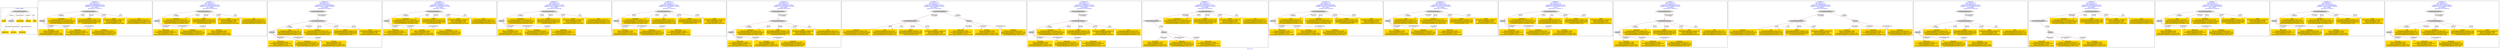 digraph n0 {
fontcolor="blue"
remincross="true"
label="s01-cb.csv"
subgraph cluster_0 {
label="1-correct model"
n2[style="filled",color="white",fillcolor="lightgray",label="CulturalHeritageObject1"];
n3[shape="plaintext",style="filled",fillcolor="gold",label="Dated"];
n4[style="filled",color="white",fillcolor="lightgray",label="Person1"];
n5[shape="plaintext",style="filled",fillcolor="gold",label="Dimensions"];
n6[shape="plaintext",style="filled",fillcolor="gold",label="Medium"];
n7[shape="plaintext",style="filled",fillcolor="gold",label="Title"];
n8[shape="plaintext",style="filled",fillcolor="gold",label="Begin Date"];
n9[shape="plaintext",style="filled",fillcolor="gold",label="End Date"];
n10[shape="plaintext",style="filled",fillcolor="gold",label="Attribution"];
}
subgraph cluster_1 {
label="candidate 0\nlink coherence:1.0\nnode coherence:1.0\nconfidence:0.49804299292310505\nmapping score:0.6183952833553207\ncost:7.99979\n-precision:0.75-recall:0.75"
n12[style="filled",color="white",fillcolor="lightgray",label="CulturalHeritageObject1"];
n13[style="filled",color="white",fillcolor="lightgray",label="Person1"];
n14[shape="plaintext",style="filled",fillcolor="gold",label="End Date\n[Person,dateOfDeath,0.363]\n[Person,dateOfBirth,0.339]\n[CulturalHeritageObject,created,0.266]\n[CulturalHeritageObject,provenance,0.032]"];
n15[shape="plaintext",style="filled",fillcolor="gold",label="Begin Date\n[Person,dateOfDeath,0.369]\n[CulturalHeritageObject,created,0.332]\n[Person,dateOfBirth,0.261]\n[CulturalHeritageObject,provenance,0.038]"];
n16[shape="plaintext",style="filled",fillcolor="gold",label="Dimensions\n[CulturalHeritageObject,extent,0.794]\n[CulturalHeritageObject,accessionNumber,0.084]\n[CulturalHeritageObject,provenance,0.062]\n[CulturalHeritageObject,description,0.061]"];
n17[shape="plaintext",style="filled",fillcolor="gold",label="Medium\n[CulturalHeritageObject,medium,0.797]\n[CulturalHeritageObject,description,0.08]\n[Person,biographicalInformation,0.064]\n[Concept,prefLabel,0.059]"];
n18[shape="plaintext",style="filled",fillcolor="gold",label="Attribution\n[Person,nameOfThePerson,0.453]\n[CulturalHeritageObject,description,0.207]\n[CulturalHeritageObject,provenance,0.192]\n[CulturalHeritageObject,title,0.148]"];
n19[shape="plaintext",style="filled",fillcolor="gold",label="Dated\n[CulturalHeritageObject,created,0.41]\n[Person,dateOfDeath,0.306]\n[Person,dateOfBirth,0.228]\n[CulturalHeritageObject,title,0.056]"];
n20[shape="plaintext",style="filled",fillcolor="gold",label="Title\n[CulturalHeritageObject,title,0.325]\n[CulturalHeritageObject,description,0.323]\n[Person,biographicalInformation,0.224]\n[CulturalHeritageObject,provenance,0.129]"];
}
subgraph cluster_2 {
label="candidate 1\nlink coherence:1.0\nnode coherence:1.0\nconfidence:0.49804299292310505\nmapping score:0.6183952833553207\ncost:7.99999\n-precision:0.62-recall:0.62"
n22[style="filled",color="white",fillcolor="lightgray",label="CulturalHeritageObject1"];
n23[style="filled",color="white",fillcolor="lightgray",label="Person2"];
n24[shape="plaintext",style="filled",fillcolor="gold",label="Begin Date\n[Person,dateOfDeath,0.369]\n[CulturalHeritageObject,created,0.332]\n[Person,dateOfBirth,0.261]\n[CulturalHeritageObject,provenance,0.038]"];
n25[shape="plaintext",style="filled",fillcolor="gold",label="Attribution\n[Person,nameOfThePerson,0.453]\n[CulturalHeritageObject,description,0.207]\n[CulturalHeritageObject,provenance,0.192]\n[CulturalHeritageObject,title,0.148]"];
n26[shape="plaintext",style="filled",fillcolor="gold",label="Dimensions\n[CulturalHeritageObject,extent,0.794]\n[CulturalHeritageObject,accessionNumber,0.084]\n[CulturalHeritageObject,provenance,0.062]\n[CulturalHeritageObject,description,0.061]"];
n27[shape="plaintext",style="filled",fillcolor="gold",label="End Date\n[Person,dateOfDeath,0.363]\n[Person,dateOfBirth,0.339]\n[CulturalHeritageObject,created,0.266]\n[CulturalHeritageObject,provenance,0.032]"];
n28[shape="plaintext",style="filled",fillcolor="gold",label="Medium\n[CulturalHeritageObject,medium,0.797]\n[CulturalHeritageObject,description,0.08]\n[Person,biographicalInformation,0.064]\n[Concept,prefLabel,0.059]"];
n29[shape="plaintext",style="filled",fillcolor="gold",label="Dated\n[CulturalHeritageObject,created,0.41]\n[Person,dateOfDeath,0.306]\n[Person,dateOfBirth,0.228]\n[CulturalHeritageObject,title,0.056]"];
n30[shape="plaintext",style="filled",fillcolor="gold",label="Title\n[CulturalHeritageObject,title,0.325]\n[CulturalHeritageObject,description,0.323]\n[Person,biographicalInformation,0.224]\n[CulturalHeritageObject,provenance,0.129]"];
}
subgraph cluster_3 {
label="candidate 10\nlink coherence:1.0\nnode coherence:1.0\nconfidence:0.4977479549559924\nmapping score:0.6182969373662832\ncost:8.99981\n-precision:0.44-recall:0.5"
n32[style="filled",color="white",fillcolor="lightgray",label="CulturalHeritageObject1"];
n33[style="filled",color="white",fillcolor="lightgray",label="Person2"];
n34[style="filled",color="white",fillcolor="lightgray",label="EuropeanaAggregation1"];
n35[shape="plaintext",style="filled",fillcolor="gold",label="Title\n[CulturalHeritageObject,title,0.325]\n[CulturalHeritageObject,description,0.323]\n[Person,biographicalInformation,0.224]\n[CulturalHeritageObject,provenance,0.129]"];
n36[shape="plaintext",style="filled",fillcolor="gold",label="Begin Date\n[Person,dateOfDeath,0.369]\n[CulturalHeritageObject,created,0.332]\n[Person,dateOfBirth,0.261]\n[CulturalHeritageObject,provenance,0.038]"];
n37[shape="plaintext",style="filled",fillcolor="gold",label="Attribution\n[Person,nameOfThePerson,0.453]\n[CulturalHeritageObject,description,0.207]\n[CulturalHeritageObject,provenance,0.192]\n[CulturalHeritageObject,title,0.148]"];
n38[shape="plaintext",style="filled",fillcolor="gold",label="Dimensions\n[CulturalHeritageObject,extent,0.794]\n[CulturalHeritageObject,accessionNumber,0.084]\n[CulturalHeritageObject,provenance,0.062]\n[CulturalHeritageObject,description,0.061]"];
n39[shape="plaintext",style="filled",fillcolor="gold",label="End Date\n[Person,dateOfDeath,0.363]\n[Person,dateOfBirth,0.339]\n[CulturalHeritageObject,created,0.266]\n[CulturalHeritageObject,provenance,0.032]"];
n40[shape="plaintext",style="filled",fillcolor="gold",label="Medium\n[CulturalHeritageObject,medium,0.797]\n[CulturalHeritageObject,description,0.08]\n[Person,biographicalInformation,0.064]\n[Concept,prefLabel,0.059]"];
n41[shape="plaintext",style="filled",fillcolor="gold",label="Dated\n[CulturalHeritageObject,created,0.41]\n[Person,dateOfDeath,0.306]\n[Person,dateOfBirth,0.228]\n[CulturalHeritageObject,title,0.056]"];
}
subgraph cluster_4 {
label="candidate 11\nlink coherence:1.0\nnode coherence:1.0\nconfidence:0.4859654671115626\nmapping score:0.6143694414181399\ncost:7.99979\n-precision:1.0-recall:1.0"
n43[style="filled",color="white",fillcolor="lightgray",label="CulturalHeritageObject1"];
n44[style="filled",color="white",fillcolor="lightgray",label="Person1"];
n45[shape="plaintext",style="filled",fillcolor="gold",label="Begin Date\n[Person,dateOfDeath,0.369]\n[CulturalHeritageObject,created,0.332]\n[Person,dateOfBirth,0.261]\n[CulturalHeritageObject,provenance,0.038]"];
n46[shape="plaintext",style="filled",fillcolor="gold",label="End Date\n[Person,dateOfDeath,0.363]\n[Person,dateOfBirth,0.339]\n[CulturalHeritageObject,created,0.266]\n[CulturalHeritageObject,provenance,0.032]"];
n47[shape="plaintext",style="filled",fillcolor="gold",label="Dimensions\n[CulturalHeritageObject,extent,0.794]\n[CulturalHeritageObject,accessionNumber,0.084]\n[CulturalHeritageObject,provenance,0.062]\n[CulturalHeritageObject,description,0.061]"];
n48[shape="plaintext",style="filled",fillcolor="gold",label="Medium\n[CulturalHeritageObject,medium,0.797]\n[CulturalHeritageObject,description,0.08]\n[Person,biographicalInformation,0.064]\n[Concept,prefLabel,0.059]"];
n49[shape="plaintext",style="filled",fillcolor="gold",label="Attribution\n[Person,nameOfThePerson,0.453]\n[CulturalHeritageObject,description,0.207]\n[CulturalHeritageObject,provenance,0.192]\n[CulturalHeritageObject,title,0.148]"];
n50[shape="plaintext",style="filled",fillcolor="gold",label="Dated\n[CulturalHeritageObject,created,0.41]\n[Person,dateOfDeath,0.306]\n[Person,dateOfBirth,0.228]\n[CulturalHeritageObject,title,0.056]"];
n51[shape="plaintext",style="filled",fillcolor="gold",label="Title\n[CulturalHeritageObject,title,0.325]\n[CulturalHeritageObject,description,0.323]\n[Person,biographicalInformation,0.224]\n[CulturalHeritageObject,provenance,0.129]"];
}
subgraph cluster_5 {
label="candidate 12\nlink coherence:1.0\nnode coherence:1.0\nconfidence:0.4859654671115626\nmapping score:0.6143694414181399\ncost:7.99999\n-precision:0.88-recall:0.88"
n53[style="filled",color="white",fillcolor="lightgray",label="CulturalHeritageObject1"];
n54[style="filled",color="white",fillcolor="lightgray",label="Person2"];
n55[shape="plaintext",style="filled",fillcolor="gold",label="End Date\n[Person,dateOfDeath,0.363]\n[Person,dateOfBirth,0.339]\n[CulturalHeritageObject,created,0.266]\n[CulturalHeritageObject,provenance,0.032]"];
n56[shape="plaintext",style="filled",fillcolor="gold",label="Attribution\n[Person,nameOfThePerson,0.453]\n[CulturalHeritageObject,description,0.207]\n[CulturalHeritageObject,provenance,0.192]\n[CulturalHeritageObject,title,0.148]"];
n57[shape="plaintext",style="filled",fillcolor="gold",label="Begin Date\n[Person,dateOfDeath,0.369]\n[CulturalHeritageObject,created,0.332]\n[Person,dateOfBirth,0.261]\n[CulturalHeritageObject,provenance,0.038]"];
n58[shape="plaintext",style="filled",fillcolor="gold",label="Dimensions\n[CulturalHeritageObject,extent,0.794]\n[CulturalHeritageObject,accessionNumber,0.084]\n[CulturalHeritageObject,provenance,0.062]\n[CulturalHeritageObject,description,0.061]"];
n59[shape="plaintext",style="filled",fillcolor="gold",label="Medium\n[CulturalHeritageObject,medium,0.797]\n[CulturalHeritageObject,description,0.08]\n[Person,biographicalInformation,0.064]\n[Concept,prefLabel,0.059]"];
n60[shape="plaintext",style="filled",fillcolor="gold",label="Dated\n[CulturalHeritageObject,created,0.41]\n[Person,dateOfDeath,0.306]\n[Person,dateOfBirth,0.228]\n[CulturalHeritageObject,title,0.056]"];
n61[shape="plaintext",style="filled",fillcolor="gold",label="Title\n[CulturalHeritageObject,title,0.325]\n[CulturalHeritageObject,description,0.323]\n[Person,biographicalInformation,0.224]\n[CulturalHeritageObject,provenance,0.129]"];
}
subgraph cluster_6 {
label="candidate 13\nlink coherence:1.0\nnode coherence:1.0\nconfidence:0.4859654671115626\nmapping score:0.6143694414181399\ncost:8.0\n-precision:1.0-recall:1.0"
n63[style="filled",color="white",fillcolor="lightgray",label="CulturalHeritageObject2"];
n64[style="filled",color="white",fillcolor="lightgray",label="Person2"];
n65[shape="plaintext",style="filled",fillcolor="gold",label="End Date\n[Person,dateOfDeath,0.363]\n[Person,dateOfBirth,0.339]\n[CulturalHeritageObject,created,0.266]\n[CulturalHeritageObject,provenance,0.032]"];
n66[shape="plaintext",style="filled",fillcolor="gold",label="Attribution\n[Person,nameOfThePerson,0.453]\n[CulturalHeritageObject,description,0.207]\n[CulturalHeritageObject,provenance,0.192]\n[CulturalHeritageObject,title,0.148]"];
n67[shape="plaintext",style="filled",fillcolor="gold",label="Dimensions\n[CulturalHeritageObject,extent,0.794]\n[CulturalHeritageObject,accessionNumber,0.084]\n[CulturalHeritageObject,provenance,0.062]\n[CulturalHeritageObject,description,0.061]"];
n68[shape="plaintext",style="filled",fillcolor="gold",label="Title\n[CulturalHeritageObject,title,0.325]\n[CulturalHeritageObject,description,0.323]\n[Person,biographicalInformation,0.224]\n[CulturalHeritageObject,provenance,0.129]"];
n69[shape="plaintext",style="filled",fillcolor="gold",label="Medium\n[CulturalHeritageObject,medium,0.797]\n[CulturalHeritageObject,description,0.08]\n[Person,biographicalInformation,0.064]\n[Concept,prefLabel,0.059]"];
n70[shape="plaintext",style="filled",fillcolor="gold",label="Begin Date\n[Person,dateOfDeath,0.369]\n[CulturalHeritageObject,created,0.332]\n[Person,dateOfBirth,0.261]\n[CulturalHeritageObject,provenance,0.038]"];
n71[shape="plaintext",style="filled",fillcolor="gold",label="Dated\n[CulturalHeritageObject,created,0.41]\n[Person,dateOfDeath,0.306]\n[Person,dateOfBirth,0.228]\n[CulturalHeritageObject,title,0.056]"];
}
subgraph cluster_7 {
label="candidate 14\nlink coherence:1.0\nnode coherence:1.0\nconfidence:0.4859654671115626\nmapping score:0.6143694414181399\ncost:8.99961\n-precision:0.89-recall:1.0"
n73[style="filled",color="white",fillcolor="lightgray",label="CulturalHeritageObject1"];
n74[style="filled",color="white",fillcolor="lightgray",label="Person1"];
n75[style="filled",color="white",fillcolor="lightgray",label="EuropeanaAggregation1"];
n76[shape="plaintext",style="filled",fillcolor="gold",label="Begin Date\n[Person,dateOfDeath,0.369]\n[CulturalHeritageObject,created,0.332]\n[Person,dateOfBirth,0.261]\n[CulturalHeritageObject,provenance,0.038]"];
n77[shape="plaintext",style="filled",fillcolor="gold",label="End Date\n[Person,dateOfDeath,0.363]\n[Person,dateOfBirth,0.339]\n[CulturalHeritageObject,created,0.266]\n[CulturalHeritageObject,provenance,0.032]"];
n78[shape="plaintext",style="filled",fillcolor="gold",label="Dimensions\n[CulturalHeritageObject,extent,0.794]\n[CulturalHeritageObject,accessionNumber,0.084]\n[CulturalHeritageObject,provenance,0.062]\n[CulturalHeritageObject,description,0.061]"];
n79[shape="plaintext",style="filled",fillcolor="gold",label="Medium\n[CulturalHeritageObject,medium,0.797]\n[CulturalHeritageObject,description,0.08]\n[Person,biographicalInformation,0.064]\n[Concept,prefLabel,0.059]"];
n80[shape="plaintext",style="filled",fillcolor="gold",label="Attribution\n[Person,nameOfThePerson,0.453]\n[CulturalHeritageObject,description,0.207]\n[CulturalHeritageObject,provenance,0.192]\n[CulturalHeritageObject,title,0.148]"];
n81[shape="plaintext",style="filled",fillcolor="gold",label="Dated\n[CulturalHeritageObject,created,0.41]\n[Person,dateOfDeath,0.306]\n[Person,dateOfBirth,0.228]\n[CulturalHeritageObject,title,0.056]"];
n82[shape="plaintext",style="filled",fillcolor="gold",label="Title\n[CulturalHeritageObject,title,0.325]\n[CulturalHeritageObject,description,0.323]\n[Person,biographicalInformation,0.224]\n[CulturalHeritageObject,provenance,0.129]"];
}
subgraph cluster_8 {
label="candidate 15\nlink coherence:1.0\nnode coherence:1.0\nconfidence:0.4859654671115626\nmapping score:0.6143694414181399\ncost:8.99976\n-precision:0.78-recall:0.88"
n84[style="filled",color="white",fillcolor="lightgray",label="CulturalHeritageObject1"];
n85[style="filled",color="white",fillcolor="lightgray",label="CulturalHeritageObject2"];
n86[style="filled",color="white",fillcolor="lightgray",label="Person1"];
n87[shape="plaintext",style="filled",fillcolor="gold",label="Begin Date\n[Person,dateOfDeath,0.369]\n[CulturalHeritageObject,created,0.332]\n[Person,dateOfBirth,0.261]\n[CulturalHeritageObject,provenance,0.038]"];
n88[shape="plaintext",style="filled",fillcolor="gold",label="Dimensions\n[CulturalHeritageObject,extent,0.794]\n[CulturalHeritageObject,accessionNumber,0.084]\n[CulturalHeritageObject,provenance,0.062]\n[CulturalHeritageObject,description,0.061]"];
n89[shape="plaintext",style="filled",fillcolor="gold",label="Title\n[CulturalHeritageObject,title,0.325]\n[CulturalHeritageObject,description,0.323]\n[Person,biographicalInformation,0.224]\n[CulturalHeritageObject,provenance,0.129]"];
n90[shape="plaintext",style="filled",fillcolor="gold",label="End Date\n[Person,dateOfDeath,0.363]\n[Person,dateOfBirth,0.339]\n[CulturalHeritageObject,created,0.266]\n[CulturalHeritageObject,provenance,0.032]"];
n91[shape="plaintext",style="filled",fillcolor="gold",label="Medium\n[CulturalHeritageObject,medium,0.797]\n[CulturalHeritageObject,description,0.08]\n[Person,biographicalInformation,0.064]\n[Concept,prefLabel,0.059]"];
n92[shape="plaintext",style="filled",fillcolor="gold",label="Attribution\n[Person,nameOfThePerson,0.453]\n[CulturalHeritageObject,description,0.207]\n[CulturalHeritageObject,provenance,0.192]\n[CulturalHeritageObject,title,0.148]"];
n93[shape="plaintext",style="filled",fillcolor="gold",label="Dated\n[CulturalHeritageObject,created,0.41]\n[Person,dateOfDeath,0.306]\n[Person,dateOfBirth,0.228]\n[CulturalHeritageObject,title,0.056]"];
}
subgraph cluster_9 {
label="candidate 16\nlink coherence:1.0\nnode coherence:1.0\nconfidence:0.4859654671115626\nmapping score:0.6143694414181399\ncost:8.99981\n-precision:0.78-recall:0.88"
n95[style="filled",color="white",fillcolor="lightgray",label="CulturalHeritageObject1"];
n96[style="filled",color="white",fillcolor="lightgray",label="Person2"];
n97[style="filled",color="white",fillcolor="lightgray",label="EuropeanaAggregation1"];
n98[shape="plaintext",style="filled",fillcolor="gold",label="End Date\n[Person,dateOfDeath,0.363]\n[Person,dateOfBirth,0.339]\n[CulturalHeritageObject,created,0.266]\n[CulturalHeritageObject,provenance,0.032]"];
n99[shape="plaintext",style="filled",fillcolor="gold",label="Attribution\n[Person,nameOfThePerson,0.453]\n[CulturalHeritageObject,description,0.207]\n[CulturalHeritageObject,provenance,0.192]\n[CulturalHeritageObject,title,0.148]"];
n100[shape="plaintext",style="filled",fillcolor="gold",label="Begin Date\n[Person,dateOfDeath,0.369]\n[CulturalHeritageObject,created,0.332]\n[Person,dateOfBirth,0.261]\n[CulturalHeritageObject,provenance,0.038]"];
n101[shape="plaintext",style="filled",fillcolor="gold",label="Dimensions\n[CulturalHeritageObject,extent,0.794]\n[CulturalHeritageObject,accessionNumber,0.084]\n[CulturalHeritageObject,provenance,0.062]\n[CulturalHeritageObject,description,0.061]"];
n102[shape="plaintext",style="filled",fillcolor="gold",label="Medium\n[CulturalHeritageObject,medium,0.797]\n[CulturalHeritageObject,description,0.08]\n[Person,biographicalInformation,0.064]\n[Concept,prefLabel,0.059]"];
n103[shape="plaintext",style="filled",fillcolor="gold",label="Dated\n[CulturalHeritageObject,created,0.41]\n[Person,dateOfDeath,0.306]\n[Person,dateOfBirth,0.228]\n[CulturalHeritageObject,title,0.056]"];
n104[shape="plaintext",style="filled",fillcolor="gold",label="Title\n[CulturalHeritageObject,title,0.325]\n[CulturalHeritageObject,description,0.323]\n[Person,biographicalInformation,0.224]\n[CulturalHeritageObject,provenance,0.129]"];
}
subgraph cluster_10 {
label="candidate 17\nlink coherence:1.0\nnode coherence:1.0\nconfidence:0.4859654671115626\nmapping score:0.6143694414181399\ncost:8.99997\n-precision:0.78-recall:0.88"
n106[style="filled",color="white",fillcolor="lightgray",label="CulturalHeritageObject1"];
n107[style="filled",color="white",fillcolor="lightgray",label="CulturalHeritageObject2"];
n108[style="filled",color="white",fillcolor="lightgray",label="Person2"];
n109[shape="plaintext",style="filled",fillcolor="gold",label="End Date\n[Person,dateOfDeath,0.363]\n[Person,dateOfBirth,0.339]\n[CulturalHeritageObject,created,0.266]\n[CulturalHeritageObject,provenance,0.032]"];
n110[shape="plaintext",style="filled",fillcolor="gold",label="Attribution\n[Person,nameOfThePerson,0.453]\n[CulturalHeritageObject,description,0.207]\n[CulturalHeritageObject,provenance,0.192]\n[CulturalHeritageObject,title,0.148]"];
n111[shape="plaintext",style="filled",fillcolor="gold",label="Begin Date\n[Person,dateOfDeath,0.369]\n[CulturalHeritageObject,created,0.332]\n[Person,dateOfBirth,0.261]\n[CulturalHeritageObject,provenance,0.038]"];
n112[shape="plaintext",style="filled",fillcolor="gold",label="Dimensions\n[CulturalHeritageObject,extent,0.794]\n[CulturalHeritageObject,accessionNumber,0.084]\n[CulturalHeritageObject,provenance,0.062]\n[CulturalHeritageObject,description,0.061]"];
n113[shape="plaintext",style="filled",fillcolor="gold",label="Medium\n[CulturalHeritageObject,medium,0.797]\n[CulturalHeritageObject,description,0.08]\n[Person,biographicalInformation,0.064]\n[Concept,prefLabel,0.059]"];
n114[shape="plaintext",style="filled",fillcolor="gold",label="Dated\n[CulturalHeritageObject,created,0.41]\n[Person,dateOfDeath,0.306]\n[Person,dateOfBirth,0.228]\n[CulturalHeritageObject,title,0.056]"];
n115[shape="plaintext",style="filled",fillcolor="gold",label="Title\n[CulturalHeritageObject,title,0.325]\n[CulturalHeritageObject,description,0.323]\n[Person,biographicalInformation,0.224]\n[CulturalHeritageObject,provenance,0.129]"];
}
subgraph cluster_11 {
label="candidate 18\nlink coherence:1.0\nnode coherence:1.0\nconfidence:0.4856704291444499\nmapping score:0.6142710954291024\ncost:7.99979\n-precision:0.88-recall:0.88"
n117[style="filled",color="white",fillcolor="lightgray",label="CulturalHeritageObject1"];
n118[style="filled",color="white",fillcolor="lightgray",label="Person1"];
n119[shape="plaintext",style="filled",fillcolor="gold",label="Title\n[CulturalHeritageObject,title,0.325]\n[CulturalHeritageObject,description,0.323]\n[Person,biographicalInformation,0.224]\n[CulturalHeritageObject,provenance,0.129]"];
n120[shape="plaintext",style="filled",fillcolor="gold",label="Begin Date\n[Person,dateOfDeath,0.369]\n[CulturalHeritageObject,created,0.332]\n[Person,dateOfBirth,0.261]\n[CulturalHeritageObject,provenance,0.038]"];
n121[shape="plaintext",style="filled",fillcolor="gold",label="End Date\n[Person,dateOfDeath,0.363]\n[Person,dateOfBirth,0.339]\n[CulturalHeritageObject,created,0.266]\n[CulturalHeritageObject,provenance,0.032]"];
n122[shape="plaintext",style="filled",fillcolor="gold",label="Dimensions\n[CulturalHeritageObject,extent,0.794]\n[CulturalHeritageObject,accessionNumber,0.084]\n[CulturalHeritageObject,provenance,0.062]\n[CulturalHeritageObject,description,0.061]"];
n123[shape="plaintext",style="filled",fillcolor="gold",label="Medium\n[CulturalHeritageObject,medium,0.797]\n[CulturalHeritageObject,description,0.08]\n[Person,biographicalInformation,0.064]\n[Concept,prefLabel,0.059]"];
n124[shape="plaintext",style="filled",fillcolor="gold",label="Attribution\n[Person,nameOfThePerson,0.453]\n[CulturalHeritageObject,description,0.207]\n[CulturalHeritageObject,provenance,0.192]\n[CulturalHeritageObject,title,0.148]"];
n125[shape="plaintext",style="filled",fillcolor="gold",label="Dated\n[CulturalHeritageObject,created,0.41]\n[Person,dateOfDeath,0.306]\n[Person,dateOfBirth,0.228]\n[CulturalHeritageObject,title,0.056]"];
}
subgraph cluster_12 {
label="candidate 19\nlink coherence:1.0\nnode coherence:1.0\nconfidence:0.4856704291444499\nmapping score:0.6142710954291024\ncost:7.99999\n-precision:0.75-recall:0.75"
n127[style="filled",color="white",fillcolor="lightgray",label="CulturalHeritageObject1"];
n128[style="filled",color="white",fillcolor="lightgray",label="Person2"];
n129[shape="plaintext",style="filled",fillcolor="gold",label="Title\n[CulturalHeritageObject,title,0.325]\n[CulturalHeritageObject,description,0.323]\n[Person,biographicalInformation,0.224]\n[CulturalHeritageObject,provenance,0.129]"];
n130[shape="plaintext",style="filled",fillcolor="gold",label="End Date\n[Person,dateOfDeath,0.363]\n[Person,dateOfBirth,0.339]\n[CulturalHeritageObject,created,0.266]\n[CulturalHeritageObject,provenance,0.032]"];
n131[shape="plaintext",style="filled",fillcolor="gold",label="Attribution\n[Person,nameOfThePerson,0.453]\n[CulturalHeritageObject,description,0.207]\n[CulturalHeritageObject,provenance,0.192]\n[CulturalHeritageObject,title,0.148]"];
n132[shape="plaintext",style="filled",fillcolor="gold",label="Begin Date\n[Person,dateOfDeath,0.369]\n[CulturalHeritageObject,created,0.332]\n[Person,dateOfBirth,0.261]\n[CulturalHeritageObject,provenance,0.038]"];
n133[shape="plaintext",style="filled",fillcolor="gold",label="Dimensions\n[CulturalHeritageObject,extent,0.794]\n[CulturalHeritageObject,accessionNumber,0.084]\n[CulturalHeritageObject,provenance,0.062]\n[CulturalHeritageObject,description,0.061]"];
n134[shape="plaintext",style="filled",fillcolor="gold",label="Medium\n[CulturalHeritageObject,medium,0.797]\n[CulturalHeritageObject,description,0.08]\n[Person,biographicalInformation,0.064]\n[Concept,prefLabel,0.059]"];
n135[shape="plaintext",style="filled",fillcolor="gold",label="Dated\n[CulturalHeritageObject,created,0.41]\n[Person,dateOfDeath,0.306]\n[Person,dateOfBirth,0.228]\n[CulturalHeritageObject,title,0.056]"];
}
subgraph cluster_13 {
label="candidate 2\nlink coherence:1.0\nnode coherence:1.0\nconfidence:0.49804299292310505\nmapping score:0.6183952833553207\ncost:8.0\n-precision:0.75-recall:0.75"
n137[style="filled",color="white",fillcolor="lightgray",label="CulturalHeritageObject2"];
n138[style="filled",color="white",fillcolor="lightgray",label="Person2"];
n139[shape="plaintext",style="filled",fillcolor="gold",label="Begin Date\n[Person,dateOfDeath,0.369]\n[CulturalHeritageObject,created,0.332]\n[Person,dateOfBirth,0.261]\n[CulturalHeritageObject,provenance,0.038]"];
n140[shape="plaintext",style="filled",fillcolor="gold",label="Attribution\n[Person,nameOfThePerson,0.453]\n[CulturalHeritageObject,description,0.207]\n[CulturalHeritageObject,provenance,0.192]\n[CulturalHeritageObject,title,0.148]"];
n141[shape="plaintext",style="filled",fillcolor="gold",label="Dimensions\n[CulturalHeritageObject,extent,0.794]\n[CulturalHeritageObject,accessionNumber,0.084]\n[CulturalHeritageObject,provenance,0.062]\n[CulturalHeritageObject,description,0.061]"];
n142[shape="plaintext",style="filled",fillcolor="gold",label="Title\n[CulturalHeritageObject,title,0.325]\n[CulturalHeritageObject,description,0.323]\n[Person,biographicalInformation,0.224]\n[CulturalHeritageObject,provenance,0.129]"];
n143[shape="plaintext",style="filled",fillcolor="gold",label="Medium\n[CulturalHeritageObject,medium,0.797]\n[CulturalHeritageObject,description,0.08]\n[Person,biographicalInformation,0.064]\n[Concept,prefLabel,0.059]"];
n144[shape="plaintext",style="filled",fillcolor="gold",label="End Date\n[Person,dateOfDeath,0.363]\n[Person,dateOfBirth,0.339]\n[CulturalHeritageObject,created,0.266]\n[CulturalHeritageObject,provenance,0.032]"];
n145[shape="plaintext",style="filled",fillcolor="gold",label="Dated\n[CulturalHeritageObject,created,0.41]\n[Person,dateOfDeath,0.306]\n[Person,dateOfBirth,0.228]\n[CulturalHeritageObject,title,0.056]"];
}
subgraph cluster_14 {
label="candidate 3\nlink coherence:1.0\nnode coherence:1.0\nconfidence:0.49804299292310505\nmapping score:0.6183952833553207\ncost:8.99961\n-precision:0.67-recall:0.75"
n147[style="filled",color="white",fillcolor="lightgray",label="CulturalHeritageObject1"];
n148[style="filled",color="white",fillcolor="lightgray",label="Person1"];
n149[style="filled",color="white",fillcolor="lightgray",label="EuropeanaAggregation1"];
n150[shape="plaintext",style="filled",fillcolor="gold",label="End Date\n[Person,dateOfDeath,0.363]\n[Person,dateOfBirth,0.339]\n[CulturalHeritageObject,created,0.266]\n[CulturalHeritageObject,provenance,0.032]"];
n151[shape="plaintext",style="filled",fillcolor="gold",label="Begin Date\n[Person,dateOfDeath,0.369]\n[CulturalHeritageObject,created,0.332]\n[Person,dateOfBirth,0.261]\n[CulturalHeritageObject,provenance,0.038]"];
n152[shape="plaintext",style="filled",fillcolor="gold",label="Dimensions\n[CulturalHeritageObject,extent,0.794]\n[CulturalHeritageObject,accessionNumber,0.084]\n[CulturalHeritageObject,provenance,0.062]\n[CulturalHeritageObject,description,0.061]"];
n153[shape="plaintext",style="filled",fillcolor="gold",label="Medium\n[CulturalHeritageObject,medium,0.797]\n[CulturalHeritageObject,description,0.08]\n[Person,biographicalInformation,0.064]\n[Concept,prefLabel,0.059]"];
n154[shape="plaintext",style="filled",fillcolor="gold",label="Attribution\n[Person,nameOfThePerson,0.453]\n[CulturalHeritageObject,description,0.207]\n[CulturalHeritageObject,provenance,0.192]\n[CulturalHeritageObject,title,0.148]"];
n155[shape="plaintext",style="filled",fillcolor="gold",label="Dated\n[CulturalHeritageObject,created,0.41]\n[Person,dateOfDeath,0.306]\n[Person,dateOfBirth,0.228]\n[CulturalHeritageObject,title,0.056]"];
n156[shape="plaintext",style="filled",fillcolor="gold",label="Title\n[CulturalHeritageObject,title,0.325]\n[CulturalHeritageObject,description,0.323]\n[Person,biographicalInformation,0.224]\n[CulturalHeritageObject,provenance,0.129]"];
}
subgraph cluster_15 {
label="candidate 4\nlink coherence:1.0\nnode coherence:1.0\nconfidence:0.49804299292310505\nmapping score:0.6183952833553207\ncost:8.99976\n-precision:0.56-recall:0.62"
n158[style="filled",color="white",fillcolor="lightgray",label="CulturalHeritageObject1"];
n159[style="filled",color="white",fillcolor="lightgray",label="CulturalHeritageObject2"];
n160[style="filled",color="white",fillcolor="lightgray",label="Person1"];
n161[shape="plaintext",style="filled",fillcolor="gold",label="End Date\n[Person,dateOfDeath,0.363]\n[Person,dateOfBirth,0.339]\n[CulturalHeritageObject,created,0.266]\n[CulturalHeritageObject,provenance,0.032]"];
n162[shape="plaintext",style="filled",fillcolor="gold",label="Begin Date\n[Person,dateOfDeath,0.369]\n[CulturalHeritageObject,created,0.332]\n[Person,dateOfBirth,0.261]\n[CulturalHeritageObject,provenance,0.038]"];
n163[shape="plaintext",style="filled",fillcolor="gold",label="Dimensions\n[CulturalHeritageObject,extent,0.794]\n[CulturalHeritageObject,accessionNumber,0.084]\n[CulturalHeritageObject,provenance,0.062]\n[CulturalHeritageObject,description,0.061]"];
n164[shape="plaintext",style="filled",fillcolor="gold",label="Title\n[CulturalHeritageObject,title,0.325]\n[CulturalHeritageObject,description,0.323]\n[Person,biographicalInformation,0.224]\n[CulturalHeritageObject,provenance,0.129]"];
n165[shape="plaintext",style="filled",fillcolor="gold",label="Medium\n[CulturalHeritageObject,medium,0.797]\n[CulturalHeritageObject,description,0.08]\n[Person,biographicalInformation,0.064]\n[Concept,prefLabel,0.059]"];
n166[shape="plaintext",style="filled",fillcolor="gold",label="Attribution\n[Person,nameOfThePerson,0.453]\n[CulturalHeritageObject,description,0.207]\n[CulturalHeritageObject,provenance,0.192]\n[CulturalHeritageObject,title,0.148]"];
n167[shape="plaintext",style="filled",fillcolor="gold",label="Dated\n[CulturalHeritageObject,created,0.41]\n[Person,dateOfDeath,0.306]\n[Person,dateOfBirth,0.228]\n[CulturalHeritageObject,title,0.056]"];
}
subgraph cluster_16 {
label="candidate 5\nlink coherence:1.0\nnode coherence:1.0\nconfidence:0.49804299292310505\nmapping score:0.6183952833553207\ncost:8.99981\n-precision:0.56-recall:0.62"
n169[style="filled",color="white",fillcolor="lightgray",label="CulturalHeritageObject1"];
n170[style="filled",color="white",fillcolor="lightgray",label="Person2"];
n171[style="filled",color="white",fillcolor="lightgray",label="EuropeanaAggregation1"];
n172[shape="plaintext",style="filled",fillcolor="gold",label="Begin Date\n[Person,dateOfDeath,0.369]\n[CulturalHeritageObject,created,0.332]\n[Person,dateOfBirth,0.261]\n[CulturalHeritageObject,provenance,0.038]"];
n173[shape="plaintext",style="filled",fillcolor="gold",label="Attribution\n[Person,nameOfThePerson,0.453]\n[CulturalHeritageObject,description,0.207]\n[CulturalHeritageObject,provenance,0.192]\n[CulturalHeritageObject,title,0.148]"];
n174[shape="plaintext",style="filled",fillcolor="gold",label="Dimensions\n[CulturalHeritageObject,extent,0.794]\n[CulturalHeritageObject,accessionNumber,0.084]\n[CulturalHeritageObject,provenance,0.062]\n[CulturalHeritageObject,description,0.061]"];
n175[shape="plaintext",style="filled",fillcolor="gold",label="End Date\n[Person,dateOfDeath,0.363]\n[Person,dateOfBirth,0.339]\n[CulturalHeritageObject,created,0.266]\n[CulturalHeritageObject,provenance,0.032]"];
n176[shape="plaintext",style="filled",fillcolor="gold",label="Medium\n[CulturalHeritageObject,medium,0.797]\n[CulturalHeritageObject,description,0.08]\n[Person,biographicalInformation,0.064]\n[Concept,prefLabel,0.059]"];
n177[shape="plaintext",style="filled",fillcolor="gold",label="Dated\n[CulturalHeritageObject,created,0.41]\n[Person,dateOfDeath,0.306]\n[Person,dateOfBirth,0.228]\n[CulturalHeritageObject,title,0.056]"];
n178[shape="plaintext",style="filled",fillcolor="gold",label="Title\n[CulturalHeritageObject,title,0.325]\n[CulturalHeritageObject,description,0.323]\n[Person,biographicalInformation,0.224]\n[CulturalHeritageObject,provenance,0.129]"];
}
subgraph cluster_17 {
label="candidate 6\nlink coherence:1.0\nnode coherence:1.0\nconfidence:0.49804299292310505\nmapping score:0.6183952833553207\ncost:8.99997\n-precision:0.56-recall:0.62"
n180[style="filled",color="white",fillcolor="lightgray",label="CulturalHeritageObject1"];
n181[style="filled",color="white",fillcolor="lightgray",label="CulturalHeritageObject2"];
n182[style="filled",color="white",fillcolor="lightgray",label="Person2"];
n183[shape="plaintext",style="filled",fillcolor="gold",label="Begin Date\n[Person,dateOfDeath,0.369]\n[CulturalHeritageObject,created,0.332]\n[Person,dateOfBirth,0.261]\n[CulturalHeritageObject,provenance,0.038]"];
n184[shape="plaintext",style="filled",fillcolor="gold",label="Attribution\n[Person,nameOfThePerson,0.453]\n[CulturalHeritageObject,description,0.207]\n[CulturalHeritageObject,provenance,0.192]\n[CulturalHeritageObject,title,0.148]"];
n185[shape="plaintext",style="filled",fillcolor="gold",label="Dimensions\n[CulturalHeritageObject,extent,0.794]\n[CulturalHeritageObject,accessionNumber,0.084]\n[CulturalHeritageObject,provenance,0.062]\n[CulturalHeritageObject,description,0.061]"];
n186[shape="plaintext",style="filled",fillcolor="gold",label="End Date\n[Person,dateOfDeath,0.363]\n[Person,dateOfBirth,0.339]\n[CulturalHeritageObject,created,0.266]\n[CulturalHeritageObject,provenance,0.032]"];
n187[shape="plaintext",style="filled",fillcolor="gold",label="Medium\n[CulturalHeritageObject,medium,0.797]\n[CulturalHeritageObject,description,0.08]\n[Person,biographicalInformation,0.064]\n[Concept,prefLabel,0.059]"];
n188[shape="plaintext",style="filled",fillcolor="gold",label="Dated\n[CulturalHeritageObject,created,0.41]\n[Person,dateOfDeath,0.306]\n[Person,dateOfBirth,0.228]\n[CulturalHeritageObject,title,0.056]"];
n189[shape="plaintext",style="filled",fillcolor="gold",label="Title\n[CulturalHeritageObject,title,0.325]\n[CulturalHeritageObject,description,0.323]\n[Person,biographicalInformation,0.224]\n[CulturalHeritageObject,provenance,0.129]"];
}
subgraph cluster_18 {
label="candidate 7\nlink coherence:1.0\nnode coherence:1.0\nconfidence:0.4977479549559924\nmapping score:0.6182969373662832\ncost:7.99979\n-precision:0.62-recall:0.62"
n191[style="filled",color="white",fillcolor="lightgray",label="CulturalHeritageObject1"];
n192[style="filled",color="white",fillcolor="lightgray",label="Person1"];
n193[shape="plaintext",style="filled",fillcolor="gold",label="Title\n[CulturalHeritageObject,title,0.325]\n[CulturalHeritageObject,description,0.323]\n[Person,biographicalInformation,0.224]\n[CulturalHeritageObject,provenance,0.129]"];
n194[shape="plaintext",style="filled",fillcolor="gold",label="End Date\n[Person,dateOfDeath,0.363]\n[Person,dateOfBirth,0.339]\n[CulturalHeritageObject,created,0.266]\n[CulturalHeritageObject,provenance,0.032]"];
n195[shape="plaintext",style="filled",fillcolor="gold",label="Begin Date\n[Person,dateOfDeath,0.369]\n[CulturalHeritageObject,created,0.332]\n[Person,dateOfBirth,0.261]\n[CulturalHeritageObject,provenance,0.038]"];
n196[shape="plaintext",style="filled",fillcolor="gold",label="Dimensions\n[CulturalHeritageObject,extent,0.794]\n[CulturalHeritageObject,accessionNumber,0.084]\n[CulturalHeritageObject,provenance,0.062]\n[CulturalHeritageObject,description,0.061]"];
n197[shape="plaintext",style="filled",fillcolor="gold",label="Medium\n[CulturalHeritageObject,medium,0.797]\n[CulturalHeritageObject,description,0.08]\n[Person,biographicalInformation,0.064]\n[Concept,prefLabel,0.059]"];
n198[shape="plaintext",style="filled",fillcolor="gold",label="Attribution\n[Person,nameOfThePerson,0.453]\n[CulturalHeritageObject,description,0.207]\n[CulturalHeritageObject,provenance,0.192]\n[CulturalHeritageObject,title,0.148]"];
n199[shape="plaintext",style="filled",fillcolor="gold",label="Dated\n[CulturalHeritageObject,created,0.41]\n[Person,dateOfDeath,0.306]\n[Person,dateOfBirth,0.228]\n[CulturalHeritageObject,title,0.056]"];
}
subgraph cluster_19 {
label="candidate 8\nlink coherence:1.0\nnode coherence:1.0\nconfidence:0.4977479549559924\nmapping score:0.6182969373662832\ncost:7.99999\n-precision:0.5-recall:0.5"
n201[style="filled",color="white",fillcolor="lightgray",label="CulturalHeritageObject1"];
n202[style="filled",color="white",fillcolor="lightgray",label="Person2"];
n203[shape="plaintext",style="filled",fillcolor="gold",label="Title\n[CulturalHeritageObject,title,0.325]\n[CulturalHeritageObject,description,0.323]\n[Person,biographicalInformation,0.224]\n[CulturalHeritageObject,provenance,0.129]"];
n204[shape="plaintext",style="filled",fillcolor="gold",label="Begin Date\n[Person,dateOfDeath,0.369]\n[CulturalHeritageObject,created,0.332]\n[Person,dateOfBirth,0.261]\n[CulturalHeritageObject,provenance,0.038]"];
n205[shape="plaintext",style="filled",fillcolor="gold",label="Attribution\n[Person,nameOfThePerson,0.453]\n[CulturalHeritageObject,description,0.207]\n[CulturalHeritageObject,provenance,0.192]\n[CulturalHeritageObject,title,0.148]"];
n206[shape="plaintext",style="filled",fillcolor="gold",label="Dimensions\n[CulturalHeritageObject,extent,0.794]\n[CulturalHeritageObject,accessionNumber,0.084]\n[CulturalHeritageObject,provenance,0.062]\n[CulturalHeritageObject,description,0.061]"];
n207[shape="plaintext",style="filled",fillcolor="gold",label="End Date\n[Person,dateOfDeath,0.363]\n[Person,dateOfBirth,0.339]\n[CulturalHeritageObject,created,0.266]\n[CulturalHeritageObject,provenance,0.032]"];
n208[shape="plaintext",style="filled",fillcolor="gold",label="Medium\n[CulturalHeritageObject,medium,0.797]\n[CulturalHeritageObject,description,0.08]\n[Person,biographicalInformation,0.064]\n[Concept,prefLabel,0.059]"];
n209[shape="plaintext",style="filled",fillcolor="gold",label="Dated\n[CulturalHeritageObject,created,0.41]\n[Person,dateOfDeath,0.306]\n[Person,dateOfBirth,0.228]\n[CulturalHeritageObject,title,0.056]"];
}
subgraph cluster_20 {
label="candidate 9\nlink coherence:1.0\nnode coherence:1.0\nconfidence:0.4977479549559924\nmapping score:0.6182969373662832\ncost:8.99961\n-precision:0.56-recall:0.62"
n211[style="filled",color="white",fillcolor="lightgray",label="CulturalHeritageObject1"];
n212[style="filled",color="white",fillcolor="lightgray",label="Person1"];
n213[style="filled",color="white",fillcolor="lightgray",label="EuropeanaAggregation1"];
n214[shape="plaintext",style="filled",fillcolor="gold",label="Title\n[CulturalHeritageObject,title,0.325]\n[CulturalHeritageObject,description,0.323]\n[Person,biographicalInformation,0.224]\n[CulturalHeritageObject,provenance,0.129]"];
n215[shape="plaintext",style="filled",fillcolor="gold",label="End Date\n[Person,dateOfDeath,0.363]\n[Person,dateOfBirth,0.339]\n[CulturalHeritageObject,created,0.266]\n[CulturalHeritageObject,provenance,0.032]"];
n216[shape="plaintext",style="filled",fillcolor="gold",label="Begin Date\n[Person,dateOfDeath,0.369]\n[CulturalHeritageObject,created,0.332]\n[Person,dateOfBirth,0.261]\n[CulturalHeritageObject,provenance,0.038]"];
n217[shape="plaintext",style="filled",fillcolor="gold",label="Dimensions\n[CulturalHeritageObject,extent,0.794]\n[CulturalHeritageObject,accessionNumber,0.084]\n[CulturalHeritageObject,provenance,0.062]\n[CulturalHeritageObject,description,0.061]"];
n218[shape="plaintext",style="filled",fillcolor="gold",label="Medium\n[CulturalHeritageObject,medium,0.797]\n[CulturalHeritageObject,description,0.08]\n[Person,biographicalInformation,0.064]\n[Concept,prefLabel,0.059]"];
n219[shape="plaintext",style="filled",fillcolor="gold",label="Attribution\n[Person,nameOfThePerson,0.453]\n[CulturalHeritageObject,description,0.207]\n[CulturalHeritageObject,provenance,0.192]\n[CulturalHeritageObject,title,0.148]"];
n220[shape="plaintext",style="filled",fillcolor="gold",label="Dated\n[CulturalHeritageObject,created,0.41]\n[Person,dateOfDeath,0.306]\n[Person,dateOfBirth,0.228]\n[CulturalHeritageObject,title,0.056]"];
}
n2 -> n3[color="brown",fontcolor="black",label="created"]
n2 -> n4[color="brown",fontcolor="black",label="creator"]
n2 -> n5[color="brown",fontcolor="black",label="extent"]
n2 -> n6[color="brown",fontcolor="black",label="medium"]
n2 -> n7[color="brown",fontcolor="black",label="title"]
n4 -> n8[color="brown",fontcolor="black",label="dateOfBirth"]
n4 -> n9[color="brown",fontcolor="black",label="dateOfDeath"]
n4 -> n10[color="brown",fontcolor="black",label="nameOfThePerson"]
n12 -> n13[color="brown",fontcolor="black",label="creator\nw=0.99979"]
n13 -> n14[color="brown",fontcolor="black",label="dateOfBirth\nw=1.0"]
n13 -> n15[color="brown",fontcolor="black",label="dateOfDeath\nw=1.0"]
n12 -> n16[color="brown",fontcolor="black",label="extent\nw=1.0"]
n12 -> n17[color="brown",fontcolor="black",label="medium\nw=1.0"]
n13 -> n18[color="brown",fontcolor="black",label="nameOfThePerson\nw=1.0"]
n12 -> n19[color="brown",fontcolor="black",label="created\nw=1.0"]
n12 -> n20[color="brown",fontcolor="black",label="title\nw=1.0"]
n22 -> n23[color="brown",fontcolor="black",label="sitter\nw=0.99999"]
n23 -> n24[color="brown",fontcolor="black",label="dateOfDeath\nw=1.0"]
n23 -> n25[color="brown",fontcolor="black",label="nameOfThePerson\nw=1.0"]
n22 -> n26[color="brown",fontcolor="black",label="extent\nw=1.0"]
n23 -> n27[color="brown",fontcolor="black",label="dateOfBirth\nw=1.0"]
n22 -> n28[color="brown",fontcolor="black",label="medium\nw=1.0"]
n22 -> n29[color="brown",fontcolor="black",label="created\nw=1.0"]
n22 -> n30[color="brown",fontcolor="black",label="title\nw=1.0"]
n32 -> n33[color="brown",fontcolor="black",label="sitter\nw=0.99999"]
n34 -> n32[color="brown",fontcolor="black",label="aggregatedCHO\nw=0.99982"]
n32 -> n35[color="brown",fontcolor="black",label="description\nw=1.0"]
n33 -> n36[color="brown",fontcolor="black",label="dateOfDeath\nw=1.0"]
n33 -> n37[color="brown",fontcolor="black",label="nameOfThePerson\nw=1.0"]
n32 -> n38[color="brown",fontcolor="black",label="extent\nw=1.0"]
n33 -> n39[color="brown",fontcolor="black",label="dateOfBirth\nw=1.0"]
n32 -> n40[color="brown",fontcolor="black",label="medium\nw=1.0"]
n32 -> n41[color="brown",fontcolor="black",label="created\nw=1.0"]
n43 -> n44[color="brown",fontcolor="black",label="creator\nw=0.99979"]
n44 -> n45[color="brown",fontcolor="black",label="dateOfBirth\nw=1.0"]
n44 -> n46[color="brown",fontcolor="black",label="dateOfDeath\nw=1.0"]
n43 -> n47[color="brown",fontcolor="black",label="extent\nw=1.0"]
n43 -> n48[color="brown",fontcolor="black",label="medium\nw=1.0"]
n44 -> n49[color="brown",fontcolor="black",label="nameOfThePerson\nw=1.0"]
n43 -> n50[color="brown",fontcolor="black",label="created\nw=1.0"]
n43 -> n51[color="brown",fontcolor="black",label="title\nw=1.0"]
n53 -> n54[color="brown",fontcolor="black",label="sitter\nw=0.99999"]
n54 -> n55[color="brown",fontcolor="black",label="dateOfDeath\nw=1.0"]
n54 -> n56[color="brown",fontcolor="black",label="nameOfThePerson\nw=1.0"]
n54 -> n57[color="brown",fontcolor="black",label="dateOfBirth\nw=1.0"]
n53 -> n58[color="brown",fontcolor="black",label="extent\nw=1.0"]
n53 -> n59[color="brown",fontcolor="black",label="medium\nw=1.0"]
n53 -> n60[color="brown",fontcolor="black",label="created\nw=1.0"]
n53 -> n61[color="brown",fontcolor="black",label="title\nw=1.0"]
n63 -> n64[color="brown",fontcolor="black",label="creator\nw=1.0"]
n64 -> n65[color="brown",fontcolor="black",label="dateOfDeath\nw=1.0"]
n64 -> n66[color="brown",fontcolor="black",label="nameOfThePerson\nw=1.0"]
n63 -> n67[color="brown",fontcolor="black",label="extent\nw=1.0"]
n63 -> n68[color="brown",fontcolor="black",label="title\nw=1.0"]
n63 -> n69[color="brown",fontcolor="black",label="medium\nw=1.0"]
n64 -> n70[color="brown",fontcolor="black",label="dateOfBirth\nw=1.0"]
n63 -> n71[color="brown",fontcolor="black",label="created\nw=1.0"]
n73 -> n74[color="brown",fontcolor="black",label="creator\nw=0.99979"]
n75 -> n73[color="brown",fontcolor="black",label="aggregatedCHO\nw=0.99982"]
n74 -> n76[color="brown",fontcolor="black",label="dateOfBirth\nw=1.0"]
n74 -> n77[color="brown",fontcolor="black",label="dateOfDeath\nw=1.0"]
n73 -> n78[color="brown",fontcolor="black",label="extent\nw=1.0"]
n73 -> n79[color="brown",fontcolor="black",label="medium\nw=1.0"]
n74 -> n80[color="brown",fontcolor="black",label="nameOfThePerson\nw=1.0"]
n73 -> n81[color="brown",fontcolor="black",label="created\nw=1.0"]
n73 -> n82[color="brown",fontcolor="black",label="title\nw=1.0"]
n84 -> n85[color="brown",fontcolor="black",label="isRelatedTo\nw=0.99997"]
n84 -> n86[color="brown",fontcolor="black",label="creator\nw=0.99979"]
n86 -> n87[color="brown",fontcolor="black",label="dateOfBirth\nw=1.0"]
n85 -> n88[color="brown",fontcolor="black",label="extent\nw=1.0"]
n85 -> n89[color="brown",fontcolor="black",label="title\nw=1.0"]
n86 -> n90[color="brown",fontcolor="black",label="dateOfDeath\nw=1.0"]
n85 -> n91[color="brown",fontcolor="black",label="medium\nw=1.0"]
n86 -> n92[color="brown",fontcolor="black",label="nameOfThePerson\nw=1.0"]
n85 -> n93[color="brown",fontcolor="black",label="created\nw=1.0"]
n95 -> n96[color="brown",fontcolor="black",label="sitter\nw=0.99999"]
n97 -> n95[color="brown",fontcolor="black",label="aggregatedCHO\nw=0.99982"]
n96 -> n98[color="brown",fontcolor="black",label="dateOfDeath\nw=1.0"]
n96 -> n99[color="brown",fontcolor="black",label="nameOfThePerson\nw=1.0"]
n96 -> n100[color="brown",fontcolor="black",label="dateOfBirth\nw=1.0"]
n95 -> n101[color="brown",fontcolor="black",label="extent\nw=1.0"]
n95 -> n102[color="brown",fontcolor="black",label="medium\nw=1.0"]
n95 -> n103[color="brown",fontcolor="black",label="created\nw=1.0"]
n95 -> n104[color="brown",fontcolor="black",label="title\nw=1.0"]
n106 -> n107[color="brown",fontcolor="black",label="isRelatedTo\nw=0.99997"]
n107 -> n108[color="brown",fontcolor="black",label="creator\nw=1.0"]
n108 -> n109[color="brown",fontcolor="black",label="dateOfDeath\nw=1.0"]
n108 -> n110[color="brown",fontcolor="black",label="nameOfThePerson\nw=1.0"]
n108 -> n111[color="brown",fontcolor="black",label="dateOfBirth\nw=1.0"]
n106 -> n112[color="brown",fontcolor="black",label="extent\nw=1.0"]
n106 -> n113[color="brown",fontcolor="black",label="medium\nw=1.0"]
n106 -> n114[color="brown",fontcolor="black",label="created\nw=1.0"]
n106 -> n115[color="brown",fontcolor="black",label="title\nw=1.0"]
n117 -> n118[color="brown",fontcolor="black",label="creator\nw=0.99979"]
n117 -> n119[color="brown",fontcolor="black",label="description\nw=1.0"]
n118 -> n120[color="brown",fontcolor="black",label="dateOfBirth\nw=1.0"]
n118 -> n121[color="brown",fontcolor="black",label="dateOfDeath\nw=1.0"]
n117 -> n122[color="brown",fontcolor="black",label="extent\nw=1.0"]
n117 -> n123[color="brown",fontcolor="black",label="medium\nw=1.0"]
n118 -> n124[color="brown",fontcolor="black",label="nameOfThePerson\nw=1.0"]
n117 -> n125[color="brown",fontcolor="black",label="created\nw=1.0"]
n127 -> n128[color="brown",fontcolor="black",label="sitter\nw=0.99999"]
n127 -> n129[color="brown",fontcolor="black",label="description\nw=1.0"]
n128 -> n130[color="brown",fontcolor="black",label="dateOfDeath\nw=1.0"]
n128 -> n131[color="brown",fontcolor="black",label="nameOfThePerson\nw=1.0"]
n128 -> n132[color="brown",fontcolor="black",label="dateOfBirth\nw=1.0"]
n127 -> n133[color="brown",fontcolor="black",label="extent\nw=1.0"]
n127 -> n134[color="brown",fontcolor="black",label="medium\nw=1.0"]
n127 -> n135[color="brown",fontcolor="black",label="created\nw=1.0"]
n137 -> n138[color="brown",fontcolor="black",label="creator\nw=1.0"]
n138 -> n139[color="brown",fontcolor="black",label="dateOfDeath\nw=1.0"]
n138 -> n140[color="brown",fontcolor="black",label="nameOfThePerson\nw=1.0"]
n137 -> n141[color="brown",fontcolor="black",label="extent\nw=1.0"]
n137 -> n142[color="brown",fontcolor="black",label="title\nw=1.0"]
n137 -> n143[color="brown",fontcolor="black",label="medium\nw=1.0"]
n138 -> n144[color="brown",fontcolor="black",label="dateOfBirth\nw=1.0"]
n137 -> n145[color="brown",fontcolor="black",label="created\nw=1.0"]
n147 -> n148[color="brown",fontcolor="black",label="creator\nw=0.99979"]
n149 -> n147[color="brown",fontcolor="black",label="aggregatedCHO\nw=0.99982"]
n148 -> n150[color="brown",fontcolor="black",label="dateOfBirth\nw=1.0"]
n148 -> n151[color="brown",fontcolor="black",label="dateOfDeath\nw=1.0"]
n147 -> n152[color="brown",fontcolor="black",label="extent\nw=1.0"]
n147 -> n153[color="brown",fontcolor="black",label="medium\nw=1.0"]
n148 -> n154[color="brown",fontcolor="black",label="nameOfThePerson\nw=1.0"]
n147 -> n155[color="brown",fontcolor="black",label="created\nw=1.0"]
n147 -> n156[color="brown",fontcolor="black",label="title\nw=1.0"]
n158 -> n159[color="brown",fontcolor="black",label="isRelatedTo\nw=0.99997"]
n158 -> n160[color="brown",fontcolor="black",label="creator\nw=0.99979"]
n160 -> n161[color="brown",fontcolor="black",label="dateOfBirth\nw=1.0"]
n160 -> n162[color="brown",fontcolor="black",label="dateOfDeath\nw=1.0"]
n159 -> n163[color="brown",fontcolor="black",label="extent\nw=1.0"]
n159 -> n164[color="brown",fontcolor="black",label="title\nw=1.0"]
n159 -> n165[color="brown",fontcolor="black",label="medium\nw=1.0"]
n160 -> n166[color="brown",fontcolor="black",label="nameOfThePerson\nw=1.0"]
n159 -> n167[color="brown",fontcolor="black",label="created\nw=1.0"]
n169 -> n170[color="brown",fontcolor="black",label="sitter\nw=0.99999"]
n171 -> n169[color="brown",fontcolor="black",label="aggregatedCHO\nw=0.99982"]
n170 -> n172[color="brown",fontcolor="black",label="dateOfDeath\nw=1.0"]
n170 -> n173[color="brown",fontcolor="black",label="nameOfThePerson\nw=1.0"]
n169 -> n174[color="brown",fontcolor="black",label="extent\nw=1.0"]
n170 -> n175[color="brown",fontcolor="black",label="dateOfBirth\nw=1.0"]
n169 -> n176[color="brown",fontcolor="black",label="medium\nw=1.0"]
n169 -> n177[color="brown",fontcolor="black",label="created\nw=1.0"]
n169 -> n178[color="brown",fontcolor="black",label="title\nw=1.0"]
n180 -> n181[color="brown",fontcolor="black",label="isRelatedTo\nw=0.99997"]
n181 -> n182[color="brown",fontcolor="black",label="creator\nw=1.0"]
n182 -> n183[color="brown",fontcolor="black",label="dateOfDeath\nw=1.0"]
n182 -> n184[color="brown",fontcolor="black",label="nameOfThePerson\nw=1.0"]
n180 -> n185[color="brown",fontcolor="black",label="extent\nw=1.0"]
n182 -> n186[color="brown",fontcolor="black",label="dateOfBirth\nw=1.0"]
n180 -> n187[color="brown",fontcolor="black",label="medium\nw=1.0"]
n180 -> n188[color="brown",fontcolor="black",label="created\nw=1.0"]
n180 -> n189[color="brown",fontcolor="black",label="title\nw=1.0"]
n191 -> n192[color="brown",fontcolor="black",label="creator\nw=0.99979"]
n191 -> n193[color="brown",fontcolor="black",label="description\nw=1.0"]
n192 -> n194[color="brown",fontcolor="black",label="dateOfBirth\nw=1.0"]
n192 -> n195[color="brown",fontcolor="black",label="dateOfDeath\nw=1.0"]
n191 -> n196[color="brown",fontcolor="black",label="extent\nw=1.0"]
n191 -> n197[color="brown",fontcolor="black",label="medium\nw=1.0"]
n192 -> n198[color="brown",fontcolor="black",label="nameOfThePerson\nw=1.0"]
n191 -> n199[color="brown",fontcolor="black",label="created\nw=1.0"]
n201 -> n202[color="brown",fontcolor="black",label="sitter\nw=0.99999"]
n201 -> n203[color="brown",fontcolor="black",label="description\nw=1.0"]
n202 -> n204[color="brown",fontcolor="black",label="dateOfDeath\nw=1.0"]
n202 -> n205[color="brown",fontcolor="black",label="nameOfThePerson\nw=1.0"]
n201 -> n206[color="brown",fontcolor="black",label="extent\nw=1.0"]
n202 -> n207[color="brown",fontcolor="black",label="dateOfBirth\nw=1.0"]
n201 -> n208[color="brown",fontcolor="black",label="medium\nw=1.0"]
n201 -> n209[color="brown",fontcolor="black",label="created\nw=1.0"]
n211 -> n212[color="brown",fontcolor="black",label="creator\nw=0.99979"]
n213 -> n211[color="brown",fontcolor="black",label="aggregatedCHO\nw=0.99982"]
n211 -> n214[color="brown",fontcolor="black",label="description\nw=1.0"]
n212 -> n215[color="brown",fontcolor="black",label="dateOfBirth\nw=1.0"]
n212 -> n216[color="brown",fontcolor="black",label="dateOfDeath\nw=1.0"]
n211 -> n217[color="brown",fontcolor="black",label="extent\nw=1.0"]
n211 -> n218[color="brown",fontcolor="black",label="medium\nw=1.0"]
n212 -> n219[color="brown",fontcolor="black",label="nameOfThePerson\nw=1.0"]
n211 -> n220[color="brown",fontcolor="black",label="created\nw=1.0"]
}

